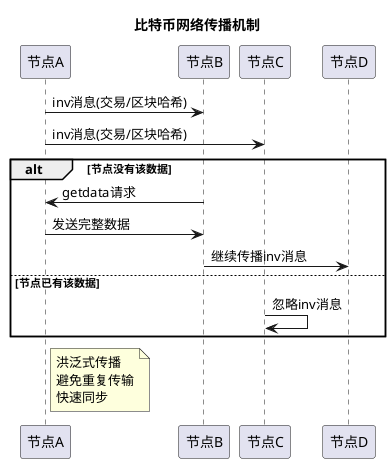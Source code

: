@startuml network
title 比特币网络传播机制

participant "节点A" as NodeA
participant "节点B" as NodeB
participant "节点C" as NodeC
participant "节点D" as NodeD

NodeA -> NodeB: inv消息(交易/区块哈希)
NodeA -> NodeC: inv消息(交易/区块哈希)

alt 节点没有该数据
    NodeB -> NodeA: getdata请求
    NodeA -> NodeB: 发送完整数据
    NodeB -> NodeD: 继续传播inv消息
else 节点已有该数据
    NodeC -> NodeC: 忽略inv消息
end

note right of NodeA
  洪泛式传播
  避免重复传输
  快速同步
end note

@enduml 